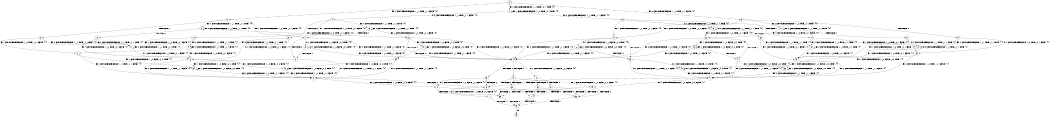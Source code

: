 digraph BCG {
size = "7, 10.5";
center = TRUE;
node [shape = circle];
0 [peripheries = 2];
0 -> 1 [label = "EX !1 !ATOMIC_EXCH_BRANCH (1, +0, TRUE, +0, 1, TRUE) !{0}"];
0 -> 2 [label = "EX !2 !ATOMIC_EXCH_BRANCH (1, +1, TRUE, +1, 1, FALSE) !{0}"];
0 -> 3 [label = "EX !0 !ATOMIC_EXCH_BRANCH (1, +1, TRUE, +1, 1, FALSE) !{0}"];
1 -> 4 [label = "EX !2 !ATOMIC_EXCH_BRANCH (1, +1, TRUE, +1, 1, FALSE) !{0}"];
1 -> 5 [label = "EX !0 !ATOMIC_EXCH_BRANCH (1, +1, TRUE, +1, 1, FALSE) !{0}"];
1 -> 1 [label = "EX !1 !ATOMIC_EXCH_BRANCH (1, +0, TRUE, +0, 1, TRUE) !{0}"];
2 -> 6 [label = "TERMINATE !2"];
2 -> 7 [label = "EX !1 !ATOMIC_EXCH_BRANCH (1, +0, TRUE, +0, 1, FALSE) !{0}"];
2 -> 8 [label = "EX !0 !ATOMIC_EXCH_BRANCH (1, +1, TRUE, +1, 1, TRUE) !{0}"];
3 -> 9 [label = "TERMINATE !0"];
3 -> 10 [label = "EX !1 !ATOMIC_EXCH_BRANCH (1, +0, TRUE, +0, 1, FALSE) !{0}"];
3 -> 11 [label = "EX !2 !ATOMIC_EXCH_BRANCH (1, +1, TRUE, +1, 1, TRUE) !{0}"];
4 -> 12 [label = "TERMINATE !2"];
4 -> 13 [label = "EX !0 !ATOMIC_EXCH_BRANCH (1, +1, TRUE, +1, 1, TRUE) !{0}"];
4 -> 7 [label = "EX !1 !ATOMIC_EXCH_BRANCH (1, +0, TRUE, +0, 1, FALSE) !{0}"];
5 -> 14 [label = "TERMINATE !0"];
5 -> 15 [label = "EX !2 !ATOMIC_EXCH_BRANCH (1, +1, TRUE, +1, 1, TRUE) !{0}"];
5 -> 10 [label = "EX !1 !ATOMIC_EXCH_BRANCH (1, +0, TRUE, +0, 1, FALSE) !{0}"];
6 -> 16 [label = "EX !1 !ATOMIC_EXCH_BRANCH (1, +0, TRUE, +0, 1, FALSE) !{1}"];
6 -> 17 [label = "EX !0 !ATOMIC_EXCH_BRANCH (1, +1, TRUE, +1, 1, TRUE) !{1}"];
7 -> 18 [label = "TERMINATE !2"];
7 -> 19 [label = "EX !0 !ATOMIC_EXCH_BRANCH (1, +1, TRUE, +1, 1, FALSE) !{0}"];
7 -> 20 [label = "EX !1 !ATOMIC_EXCH_BRANCH (1, +0, FALSE, +0, 2, TRUE) !{0}"];
8 -> 21 [label = "TERMINATE !2"];
8 -> 22 [label = "EX !1 !ATOMIC_EXCH_BRANCH (1, +0, TRUE, +0, 1, FALSE) !{0}"];
8 -> 8 [label = "EX !0 !ATOMIC_EXCH_BRANCH (1, +1, TRUE, +1, 1, TRUE) !{0}"];
9 -> 23 [label = "EX !1 !ATOMIC_EXCH_BRANCH (1, +0, TRUE, +0, 1, FALSE) !{1}"];
9 -> 24 [label = "EX !2 !ATOMIC_EXCH_BRANCH (1, +1, TRUE, +1, 1, TRUE) !{1}"];
10 -> 25 [label = "TERMINATE !0"];
10 -> 19 [label = "EX !2 !ATOMIC_EXCH_BRANCH (1, +1, TRUE, +1, 1, FALSE) !{0}"];
10 -> 26 [label = "EX !1 !ATOMIC_EXCH_BRANCH (1, +0, FALSE, +0, 2, TRUE) !{0}"];
11 -> 27 [label = "TERMINATE !0"];
11 -> 28 [label = "EX !1 !ATOMIC_EXCH_BRANCH (1, +0, TRUE, +0, 1, FALSE) !{0}"];
11 -> 11 [label = "EX !2 !ATOMIC_EXCH_BRANCH (1, +1, TRUE, +1, 1, TRUE) !{0}"];
12 -> 16 [label = "EX !1 !ATOMIC_EXCH_BRANCH (1, +0, TRUE, +0, 1, FALSE) !{1}"];
12 -> 29 [label = "EX !0 !ATOMIC_EXCH_BRANCH (1, +1, TRUE, +1, 1, TRUE) !{1}"];
13 -> 30 [label = "TERMINATE !2"];
13 -> 22 [label = "EX !1 !ATOMIC_EXCH_BRANCH (1, +0, TRUE, +0, 1, FALSE) !{0}"];
13 -> 13 [label = "EX !0 !ATOMIC_EXCH_BRANCH (1, +1, TRUE, +1, 1, TRUE) !{0}"];
14 -> 23 [label = "EX !1 !ATOMIC_EXCH_BRANCH (1, +0, TRUE, +0, 1, FALSE) !{1}"];
14 -> 31 [label = "EX !2 !ATOMIC_EXCH_BRANCH (1, +1, TRUE, +1, 1, TRUE) !{1}"];
15 -> 32 [label = "TERMINATE !0"];
15 -> 15 [label = "EX !2 !ATOMIC_EXCH_BRANCH (1, +1, TRUE, +1, 1, TRUE) !{0}"];
15 -> 28 [label = "EX !1 !ATOMIC_EXCH_BRANCH (1, +0, TRUE, +0, 1, FALSE) !{0}"];
16 -> 33 [label = "EX !0 !ATOMIC_EXCH_BRANCH (1, +1, TRUE, +1, 1, FALSE) !{1}"];
16 -> 34 [label = "EX !1 !ATOMIC_EXCH_BRANCH (1, +0, FALSE, +0, 2, TRUE) !{1}"];
17 -> 35 [label = "EX !1 !ATOMIC_EXCH_BRANCH (1, +0, TRUE, +0, 1, FALSE) !{1}"];
17 -> 17 [label = "EX !0 !ATOMIC_EXCH_BRANCH (1, +1, TRUE, +1, 1, TRUE) !{1}"];
18 -> 34 [label = "EX !1 !ATOMIC_EXCH_BRANCH (1, +0, FALSE, +0, 2, TRUE) !{1}"];
18 -> 33 [label = "EX !0 !ATOMIC_EXCH_BRANCH (1, +1, TRUE, +1, 1, FALSE) !{1}"];
19 -> 36 [label = "TERMINATE !2"];
19 -> 37 [label = "TERMINATE !0"];
19 -> 38 [label = "EX !1 !ATOMIC_EXCH_BRANCH (1, +0, FALSE, +0, 2, FALSE) !{0}"];
20 -> 18 [label = "TERMINATE !2"];
20 -> 19 [label = "EX !0 !ATOMIC_EXCH_BRANCH (1, +1, TRUE, +1, 1, FALSE) !{0}"];
20 -> 20 [label = "EX !1 !ATOMIC_EXCH_BRANCH (1, +0, FALSE, +0, 2, TRUE) !{0}"];
21 -> 17 [label = "EX !0 !ATOMIC_EXCH_BRANCH (1, +1, TRUE, +1, 1, TRUE) !{1}"];
21 -> 35 [label = "EX !1 !ATOMIC_EXCH_BRANCH (1, +0, TRUE, +0, 1, FALSE) !{1}"];
22 -> 39 [label = "TERMINATE !2"];
22 -> 40 [label = "EX !1 !ATOMIC_EXCH_BRANCH (1, +0, FALSE, +0, 2, TRUE) !{0}"];
22 -> 19 [label = "EX !0 !ATOMIC_EXCH_BRANCH (1, +1, TRUE, +1, 1, FALSE) !{0}"];
23 -> 41 [label = "EX !2 !ATOMIC_EXCH_BRANCH (1, +1, TRUE, +1, 1, FALSE) !{1}"];
23 -> 42 [label = "EX !1 !ATOMIC_EXCH_BRANCH (1, +0, FALSE, +0, 2, TRUE) !{1}"];
24 -> 43 [label = "EX !1 !ATOMIC_EXCH_BRANCH (1, +0, TRUE, +0, 1, FALSE) !{1}"];
24 -> 24 [label = "EX !2 !ATOMIC_EXCH_BRANCH (1, +1, TRUE, +1, 1, TRUE) !{1}"];
25 -> 42 [label = "EX !1 !ATOMIC_EXCH_BRANCH (1, +0, FALSE, +0, 2, TRUE) !{1}"];
25 -> 41 [label = "EX !2 !ATOMIC_EXCH_BRANCH (1, +1, TRUE, +1, 1, FALSE) !{1}"];
26 -> 25 [label = "TERMINATE !0"];
26 -> 19 [label = "EX !2 !ATOMIC_EXCH_BRANCH (1, +1, TRUE, +1, 1, FALSE) !{0}"];
26 -> 26 [label = "EX !1 !ATOMIC_EXCH_BRANCH (1, +0, FALSE, +0, 2, TRUE) !{0}"];
27 -> 24 [label = "EX !2 !ATOMIC_EXCH_BRANCH (1, +1, TRUE, +1, 1, TRUE) !{1}"];
27 -> 43 [label = "EX !1 !ATOMIC_EXCH_BRANCH (1, +0, TRUE, +0, 1, FALSE) !{1}"];
28 -> 44 [label = "TERMINATE !0"];
28 -> 19 [label = "EX !2 !ATOMIC_EXCH_BRANCH (1, +1, TRUE, +1, 1, FALSE) !{0}"];
28 -> 45 [label = "EX !1 !ATOMIC_EXCH_BRANCH (1, +0, FALSE, +0, 2, TRUE) !{0}"];
29 -> 35 [label = "EX !1 !ATOMIC_EXCH_BRANCH (1, +0, TRUE, +0, 1, FALSE) !{1}"];
29 -> 29 [label = "EX !0 !ATOMIC_EXCH_BRANCH (1, +1, TRUE, +1, 1, TRUE) !{1}"];
30 -> 35 [label = "EX !1 !ATOMIC_EXCH_BRANCH (1, +0, TRUE, +0, 1, FALSE) !{1}"];
30 -> 29 [label = "EX !0 !ATOMIC_EXCH_BRANCH (1, +1, TRUE, +1, 1, TRUE) !{1}"];
31 -> 31 [label = "EX !2 !ATOMIC_EXCH_BRANCH (1, +1, TRUE, +1, 1, TRUE) !{1}"];
31 -> 43 [label = "EX !1 !ATOMIC_EXCH_BRANCH (1, +0, TRUE, +0, 1, FALSE) !{1}"];
32 -> 31 [label = "EX !2 !ATOMIC_EXCH_BRANCH (1, +1, TRUE, +1, 1, TRUE) !{1}"];
32 -> 43 [label = "EX !1 !ATOMIC_EXCH_BRANCH (1, +0, TRUE, +0, 1, FALSE) !{1}"];
33 -> 46 [label = "TERMINATE !0"];
33 -> 47 [label = "EX !1 !ATOMIC_EXCH_BRANCH (1, +0, FALSE, +0, 2, FALSE) !{1}"];
34 -> 33 [label = "EX !0 !ATOMIC_EXCH_BRANCH (1, +1, TRUE, +1, 1, FALSE) !{1}"];
34 -> 34 [label = "EX !1 !ATOMIC_EXCH_BRANCH (1, +0, FALSE, +0, 2, TRUE) !{1}"];
35 -> 48 [label = "EX !1 !ATOMIC_EXCH_BRANCH (1, +0, FALSE, +0, 2, TRUE) !{1}"];
35 -> 33 [label = "EX !0 !ATOMIC_EXCH_BRANCH (1, +1, TRUE, +1, 1, FALSE) !{1}"];
36 -> 47 [label = "EX !1 !ATOMIC_EXCH_BRANCH (1, +0, FALSE, +0, 2, FALSE) !{1}"];
36 -> 46 [label = "TERMINATE !0"];
37 -> 49 [label = "EX !1 !ATOMIC_EXCH_BRANCH (1, +0, FALSE, +0, 2, FALSE) !{1}"];
37 -> 46 [label = "TERMINATE !2"];
38 -> 50 [label = "TERMINATE !1"];
38 -> 51 [label = "TERMINATE !2"];
38 -> 52 [label = "TERMINATE !0"];
39 -> 48 [label = "EX !1 !ATOMIC_EXCH_BRANCH (1, +0, FALSE, +0, 2, TRUE) !{1}"];
39 -> 33 [label = "EX !0 !ATOMIC_EXCH_BRANCH (1, +1, TRUE, +1, 1, FALSE) !{1}"];
40 -> 39 [label = "TERMINATE !2"];
40 -> 40 [label = "EX !1 !ATOMIC_EXCH_BRANCH (1, +0, FALSE, +0, 2, TRUE) !{0}"];
40 -> 19 [label = "EX !0 !ATOMIC_EXCH_BRANCH (1, +1, TRUE, +1, 1, FALSE) !{0}"];
41 -> 46 [label = "TERMINATE !2"];
41 -> 49 [label = "EX !1 !ATOMIC_EXCH_BRANCH (1, +0, FALSE, +0, 2, FALSE) !{1}"];
42 -> 41 [label = "EX !2 !ATOMIC_EXCH_BRANCH (1, +1, TRUE, +1, 1, FALSE) !{1}"];
42 -> 42 [label = "EX !1 !ATOMIC_EXCH_BRANCH (1, +0, FALSE, +0, 2, TRUE) !{1}"];
43 -> 41 [label = "EX !2 !ATOMIC_EXCH_BRANCH (1, +1, TRUE, +1, 1, FALSE) !{1}"];
43 -> 53 [label = "EX !1 !ATOMIC_EXCH_BRANCH (1, +0, FALSE, +0, 2, TRUE) !{1}"];
44 -> 41 [label = "EX !2 !ATOMIC_EXCH_BRANCH (1, +1, TRUE, +1, 1, FALSE) !{1}"];
44 -> 53 [label = "EX !1 !ATOMIC_EXCH_BRANCH (1, +0, FALSE, +0, 2, TRUE) !{1}"];
45 -> 44 [label = "TERMINATE !0"];
45 -> 19 [label = "EX !2 !ATOMIC_EXCH_BRANCH (1, +1, TRUE, +1, 1, FALSE) !{0}"];
45 -> 45 [label = "EX !1 !ATOMIC_EXCH_BRANCH (1, +0, FALSE, +0, 2, TRUE) !{0}"];
46 -> 54 [label = "EX !1 !ATOMIC_EXCH_BRANCH (1, +0, FALSE, +0, 2, FALSE) !{2}"];
47 -> 55 [label = "TERMINATE !1"];
47 -> 56 [label = "TERMINATE !0"];
48 -> 48 [label = "EX !1 !ATOMIC_EXCH_BRANCH (1, +0, FALSE, +0, 2, TRUE) !{1}"];
48 -> 33 [label = "EX !0 !ATOMIC_EXCH_BRANCH (1, +1, TRUE, +1, 1, FALSE) !{1}"];
49 -> 57 [label = "TERMINATE !1"];
49 -> 56 [label = "TERMINATE !2"];
50 -> 55 [label = "TERMINATE !2"];
50 -> 57 [label = "TERMINATE !0"];
51 -> 55 [label = "TERMINATE !1"];
51 -> 56 [label = "TERMINATE !0"];
52 -> 57 [label = "TERMINATE !1"];
52 -> 56 [label = "TERMINATE !2"];
53 -> 41 [label = "EX !2 !ATOMIC_EXCH_BRANCH (1, +1, TRUE, +1, 1, FALSE) !{1}"];
53 -> 53 [label = "EX !1 !ATOMIC_EXCH_BRANCH (1, +0, FALSE, +0, 2, TRUE) !{1}"];
54 -> 58 [label = "TERMINATE !1"];
55 -> 58 [label = "TERMINATE !0"];
56 -> 58 [label = "TERMINATE !1"];
57 -> 58 [label = "TERMINATE !2"];
58 -> 59 [label = "exit"];
}
